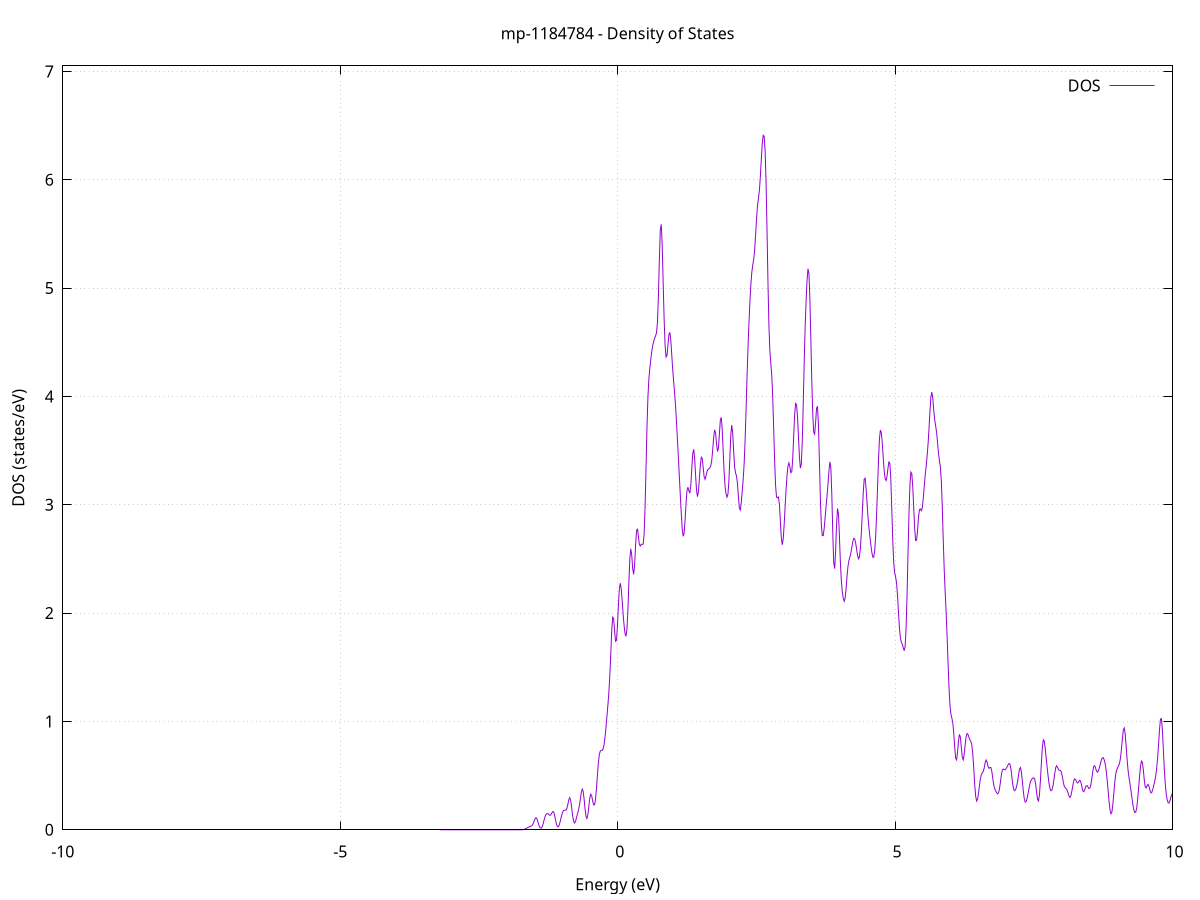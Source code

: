 set title 'mp-1184784 - Density of States'
set xlabel 'Energy (eV)'
set ylabel 'DOS (states/eV)'
set grid
set xrange [-10:10]
set yrange [0:7.051]
set xzeroaxis lt -1
set terminal png size 800,600
set output 'mp-1184784_dos_gnuplot.png'
plot '-' using 1:2 with lines title 'DOS'
-3.197500 0.000000
-3.180300 0.000000
-3.163100 0.000000
-3.145900 0.000000
-3.128800 0.000000
-3.111600 0.000000
-3.094400 0.000000
-3.077300 0.000000
-3.060100 0.000000
-3.042900 0.000000
-3.025700 0.000000
-3.008600 0.000000
-2.991400 0.000000
-2.974200 0.000000
-2.957100 0.000000
-2.939900 0.000000
-2.922700 0.000000
-2.905600 0.000000
-2.888400 0.000000
-2.871200 0.000000
-2.854000 0.000000
-2.836900 0.000000
-2.819700 0.000000
-2.802500 0.000000
-2.785400 0.000000
-2.768200 0.000000
-2.751000 0.000000
-2.733800 0.000000
-2.716700 0.000000
-2.699500 0.000000
-2.682300 0.000000
-2.665200 0.000000
-2.648000 0.000000
-2.630800 0.000000
-2.613700 0.000000
-2.596500 0.000000
-2.579300 0.000000
-2.562100 0.000000
-2.545000 0.000000
-2.527800 0.000000
-2.510600 0.000000
-2.493500 0.000000
-2.476300 0.000000
-2.459100 0.000000
-2.442000 0.000000
-2.424800 0.000000
-2.407600 0.000000
-2.390400 0.000000
-2.373300 0.000000
-2.356100 0.000000
-2.338900 0.000000
-2.321800 0.000000
-2.304600 0.000000
-2.287400 0.000000
-2.270200 0.000000
-2.253100 0.000000
-2.235900 0.000000
-2.218700 0.000000
-2.201600 0.000000
-2.184400 0.000000
-2.167200 0.000000
-2.150100 0.000000
-2.132900 0.000000
-2.115700 0.000000
-2.098500 0.000000
-2.081400 0.000000
-2.064200 0.000000
-2.047000 0.000000
-2.029900 0.000000
-2.012700 0.000000
-1.995500 0.000000
-1.978300 0.000000
-1.961200 0.000000
-1.944000 0.000000
-1.926800 0.000000
-1.909700 0.000000
-1.892500 0.000000
-1.875300 0.000000
-1.858200 0.000000
-1.841000 0.000000
-1.823800 0.000000
-1.806600 0.000000
-1.789500 0.000000
-1.772300 0.000000
-1.755100 0.000000
-1.738000 0.000100
-1.720800 0.000400
-1.703600 0.001400
-1.686500 0.003400
-1.669300 0.007000
-1.652100 0.011600
-1.634900 0.016400
-1.617800 0.021000
-1.600600 0.025500
-1.583400 0.029700
-1.566300 0.033100
-1.549100 0.037400
-1.531900 0.047300
-1.514700 0.066700
-1.497600 0.091800
-1.480400 0.110100
-1.463200 0.109500
-1.446100 0.088600
-1.428900 0.058200
-1.411700 0.031600
-1.394600 0.016600
-1.377400 0.015600
-1.360200 0.028800
-1.343000 0.055300
-1.325900 0.089400
-1.308700 0.120800
-1.291500 0.141300
-1.274400 0.149500
-1.257200 0.148400
-1.240000 0.141000
-1.222800 0.133700
-1.205700 0.136200
-1.188500 0.151900
-1.171300 0.168200
-1.154200 0.165500
-1.137000 0.136400
-1.119800 0.092200
-1.102700 0.052200
-1.085500 0.029500
-1.068300 0.028100
-1.051100 0.046500
-1.034000 0.079500
-1.016800 0.117700
-0.999600 0.150500
-0.982500 0.171600
-0.965300 0.180300
-0.948100 0.180500
-0.930900 0.182000
-0.913800 0.198800
-0.896600 0.236600
-0.879400 0.279500
-0.862300 0.296700
-0.845100 0.267700
-0.827900 0.201400
-0.810800 0.128300
-0.793600 0.077900
-0.776400 0.062700
-0.759200 0.077800
-0.742100 0.109300
-0.724900 0.143600
-0.707700 0.177700
-0.690600 0.220100
-0.673400 0.278200
-0.656200 0.340400
-0.639100 0.375900
-0.621900 0.357100
-0.604700 0.284900
-0.587500 0.192300
-0.570400 0.122300
-0.553200 0.103900
-0.536000 0.142300
-0.518900 0.218200
-0.501700 0.293100
-0.484500 0.328500
-0.467300 0.312100
-0.450200 0.266400
-0.433000 0.229600
-0.415800 0.231800
-0.398700 0.285100
-0.381500 0.384000
-0.364300 0.505900
-0.347200 0.618000
-0.330000 0.693400
-0.312800 0.726500
-0.295600 0.732200
-0.278500 0.733100
-0.261300 0.748400
-0.244100 0.789000
-0.227000 0.857100
-0.209800 0.947300
-0.192600 1.048600
-0.175400 1.152300
-0.158300 1.266800
-0.141100 1.419800
-0.123900 1.624900
-0.106800 1.836400
-0.089600 1.962400
-0.072400 1.948400
-0.055300 1.837900
-0.038100 1.740800
-0.020900 1.748900
-0.003700 1.878600
0.013400 2.068200
0.030600 2.223200
0.047800 2.276100
0.064900 2.222600
0.082100 2.108800
0.099300 1.986800
0.116400 1.883400
0.133600 1.808700
0.150800 1.785600
0.168000 1.852900
0.185100 2.030100
0.202300 2.278200
0.219500 2.499700
0.236600 2.593500
0.253800 2.535800
0.271000 2.412400
0.288200 2.357100
0.305300 2.441500
0.322500 2.616200
0.339700 2.757500
0.356800 2.779100
0.374000 2.706100
0.391200 2.633700
0.408300 2.619300
0.425500 2.635500
0.442700 2.634600
0.459900 2.636700
0.477000 2.729400
0.494200 2.976000
0.511400 3.340400
0.528500 3.711700
0.545700 3.992800
0.562900 4.161900
0.580100 4.261000
0.597200 4.339900
0.614400 4.412700
0.631600 4.468100
0.648700 4.506000
0.665900 4.536800
0.683100 4.558800
0.700200 4.585600
0.717400 4.685100
0.734600 4.925000
0.751800 5.263200
0.768900 5.537100
0.786100 5.588200
0.803300 5.390400
0.820400 5.052000
0.837600 4.715500
0.854800 4.474300
0.872000 4.363900
0.889100 4.378200
0.906300 4.471500
0.923500 4.567100
0.940600 4.592000
0.957800 4.520400
0.975000 4.386900
0.992100 4.249800
1.009300 4.137100
1.026500 4.033500
1.043700 3.911900
1.060800 3.764600
1.078000 3.601000
1.095200 3.430900
1.112300 3.258100
1.129500 3.085400
1.146700 2.919500
1.163800 2.781000
1.181000 2.708800
1.198200 2.737000
1.215400 2.857200
1.232500 3.012600
1.249700 3.129900
1.266900 3.162700
1.284000 3.128200
1.301200 3.107100
1.318400 3.175800
1.335600 3.325900
1.352700 3.467800
1.369900 3.512000
1.387100 3.433900
1.404200 3.279600
1.421400 3.134700
1.438600 3.074800
1.455700 3.120700
1.472900 3.236500
1.490100 3.362100
1.507300 3.438800
1.524400 3.427700
1.541600 3.343600
1.558800 3.258000
1.575900 3.234600
1.593100 3.267400
1.610300 3.306600
1.627500 3.325200
1.644600 3.332200
1.661800 3.341000
1.679000 3.360800
1.696100 3.410500
1.713300 3.506400
1.730500 3.623000
1.747600 3.691400
1.764800 3.662200
1.782000 3.564700
1.799200 3.491500
1.816300 3.522300
1.833500 3.651300
1.850700 3.782800
1.867800 3.806300
1.885000 3.688100
1.902200 3.488700
1.919300 3.298400
1.936500 3.168900
1.953700 3.098200
1.970900 3.069700
1.988000 3.098000
2.005200 3.221100
2.022400 3.433400
2.039500 3.644700
2.056700 3.735200
2.073900 3.659600
2.091100 3.490700
2.108200 3.349900
2.125400 3.292000
2.142600 3.265900
2.159700 3.193700
2.176900 3.069800
2.194100 2.966600
2.211200 2.951800
2.228400 3.022900
2.245600 3.127700
2.262800 3.237200
2.279900 3.378900
2.297100 3.594200
2.314300 3.876600
2.331400 4.172800
2.348600 4.437900
2.365800 4.665700
2.383000 4.864200
2.400100 5.027400
2.417300 5.141900
2.434500 5.209700
2.451600 5.263600
2.468800 5.350600
2.486000 5.488400
2.503100 5.641100
2.520300 5.756500
2.537500 5.827400
2.554700 5.902300
2.571800 6.027200
2.589000 6.189400
2.606200 6.331700
2.623300 6.409900
2.640500 6.401500
2.657700 6.270000
2.674900 5.975600
2.692000 5.536200
2.709200 5.053000
2.726400 4.657100
2.743500 4.420300
2.760700 4.303300
2.777900 4.190300
2.795000 3.990500
2.812200 3.704500
2.829400 3.405000
2.846600 3.176900
2.863700 3.070000
2.880900 3.064400
2.898100 3.072100
2.915200 3.004300
2.932400 2.853100
2.949600 2.698200
2.966700 2.630800
2.983900 2.681200
3.001100 2.815600
3.018300 2.980500
3.035400 3.138000
3.052600 3.268900
3.069800 3.358200
3.086900 3.386700
3.104100 3.351200
3.121300 3.296300
3.138500 3.304600
3.155600 3.427800
3.172800 3.633400
3.190000 3.829300
3.207100 3.935500
3.224300 3.924800
3.241500 3.810900
3.258600 3.631100
3.275800 3.446900
3.293000 3.337800
3.310200 3.373100
3.327300 3.579700
3.344500 3.921000
3.361700 4.302400
3.378800 4.630100
3.396000 4.878000
3.413200 5.067200
3.430400 5.178000
3.447500 5.134800
3.464700 4.897300
3.481900 4.526900
3.499000 4.142100
3.516200 3.839500
3.533400 3.670300
3.550500 3.652200
3.567700 3.757900
3.584900 3.889600
3.602100 3.909200
3.619200 3.732600
3.636400 3.403200
3.653600 3.058400
3.670700 2.818000
3.687900 2.714300
3.705100 2.715600
3.722200 2.781800
3.739400 2.881600
3.756600 2.987300
3.773800 3.085300
3.790900 3.189900
3.808100 3.310800
3.825300 3.396300
3.842400 3.343100
3.859600 3.098800
3.876800 2.747600
3.894000 2.470200
3.911100 2.410600
3.928300 2.571700
3.945500 2.816700
3.962600 2.965300
3.979800 2.916600
3.997000 2.710200
4.014100 2.472400
4.031300 2.300000
4.048500 2.200400
4.065700 2.138700
4.082800 2.109100
4.100000 2.137100
4.117200 2.227200
4.134300 2.341400
4.151500 2.433000
4.168700 2.486100
4.185900 2.517800
4.203000 2.553500
4.220200 2.603900
4.237400 2.657100
4.254500 2.689000
4.271700 2.685500
4.288900 2.649100
4.306000 2.592400
4.323200 2.534000
4.340400 2.501300
4.357600 2.519500
4.374700 2.598700
4.391900 2.736000
4.409100 2.919300
4.426200 3.109300
4.443400 3.236000
4.460600 3.245300
4.477800 3.150200
4.494900 3.013400
4.512100 2.887200
4.529300 2.785900
4.546400 2.702900
4.563600 2.629100
4.580800 2.562800
4.597900 2.516900
4.615100 2.514700
4.632300 2.573700
4.649500 2.701900
4.666600 2.900800
4.683800 3.154200
4.701000 3.411600
4.718100 3.605100
4.735300 3.689500
4.752500 3.665300
4.769600 3.565400
4.786800 3.433900
4.804000 3.313400
4.821200 3.237900
4.838300 3.223800
4.855500 3.265800
4.872700 3.339700
4.889800 3.399500
4.907000 3.377700
4.924200 3.220900
4.941400 2.949600
4.958500 2.663400
4.975700 2.463300
4.992900 2.372500
5.010000 2.334700
5.027200 2.275900
5.044400 2.160700
5.061500 2.007000
5.078700 1.863200
5.095900 1.770400
5.113100 1.731700
5.130200 1.712500
5.147400 1.680700
5.164600 1.652500
5.181700 1.692700
5.198900 1.863600
5.216100 2.170800
5.233300 2.552800
5.250400 2.914900
5.267600 3.177300
5.284800 3.301200
5.301900 3.287000
5.319100 3.160400
5.336300 2.969000
5.353400 2.781500
5.370600 2.669900
5.387800 2.671900
5.405000 2.765900
5.422100 2.883400
5.439300 2.955200
5.456500 2.961300
5.473600 2.945400
5.490800 2.971100
5.508000 3.056800
5.525100 3.167000
5.542300 3.265700
5.559500 3.352400
5.576700 3.444400
5.593800 3.556100
5.611000 3.696900
5.628200 3.857900
5.645300 3.992300
5.662500 4.039400
5.679700 3.983100
5.696900 3.874600
5.714000 3.783500
5.731200 3.727900
5.748400 3.668400
5.765500 3.574200
5.782700 3.472700
5.799900 3.404900
5.817000 3.346300
5.834200 3.215300
5.851400 2.971700
5.868600 2.670700
5.885700 2.401300
5.902900 2.194400
5.920100 2.008800
5.937200 1.794700
5.954400 1.550100
5.971600 1.320200
5.988800 1.154600
6.005900 1.069000
6.023100 1.032900
6.040300 0.988200
6.057400 0.893100
6.074600 0.762600
6.091800 0.660900
6.108900 0.645800
6.126100 0.718700
6.143300 0.822500
6.160500 0.881100
6.177600 0.851700
6.194800 0.756600
6.212000 0.667200
6.229100 0.645800
6.246300 0.699400
6.263500 0.786700
6.280700 0.858900
6.297800 0.889100
6.315000 0.879400
6.332200 0.852200
6.349300 0.829900
6.366500 0.814500
6.383700 0.781100
6.400800 0.699500
6.418000 0.567100
6.435200 0.420500
6.452400 0.310300
6.469500 0.265100
6.486700 0.281500
6.503900 0.337700
6.521000 0.408800
6.538200 0.472100
6.555400 0.511000
6.572500 0.525700
6.589700 0.538300
6.606900 0.572100
6.624100 0.619700
6.641200 0.644300
6.658400 0.624700
6.675600 0.585500
6.692700 0.567000
6.709900 0.574700
6.727100 0.574600
6.744300 0.537500
6.761400 0.472900
6.778600 0.413500
6.795800 0.377900
6.812900 0.358600
6.830100 0.342900
6.847300 0.332400
6.864400 0.340500
6.881600 0.377600
6.898800 0.439800
6.916000 0.506200
6.933100 0.550100
6.950300 0.561200
6.967500 0.554800
6.984600 0.553800
7.001800 0.564900
7.019000 0.581300
7.036200 0.598300
7.053300 0.611900
7.070500 0.606200
7.087700 0.563200
7.104800 0.488500
7.122000 0.414300
7.139200 0.370400
7.156300 0.360700
7.173500 0.372700
7.190700 0.400000
7.207900 0.445400
7.225000 0.505800
7.242200 0.559200
7.259400 0.574300
7.276500 0.534100
7.293700 0.450700
7.310900 0.357600
7.328000 0.287400
7.345200 0.255500
7.362400 0.260000
7.379600 0.290100
7.396700 0.334400
7.413900 0.383200
7.431100 0.426000
7.448200 0.454400
7.465400 0.468100
7.482600 0.475900
7.499800 0.480500
7.516900 0.467500
7.534100 0.419600
7.551300 0.344600
7.568400 0.279300
7.585600 0.266300
7.602800 0.328200
7.619900 0.457100
7.637100 0.617800
7.654300 0.758100
7.671500 0.830500
7.688600 0.819500
7.705800 0.750700
7.723000 0.663800
7.740100 0.579700
7.757300 0.500000
7.774500 0.429400
7.791700 0.380500
7.808800 0.360200
7.826000 0.366300
7.843200 0.396900
7.860300 0.451800
7.877500 0.519500
7.894700 0.573300
7.911800 0.590200
7.929000 0.574600
7.946200 0.554100
7.963400 0.548200
7.980500 0.548600
7.997700 0.532400
8.014900 0.490600
8.032000 0.439200
8.049200 0.401800
8.066400 0.386400
8.083600 0.379900
8.100700 0.365400
8.117900 0.338500
8.135100 0.310300
8.152200 0.299000
8.169400 0.315900
8.186600 0.357600
8.203700 0.409100
8.220900 0.451500
8.238100 0.470000
8.255300 0.462000
8.272400 0.442000
8.289600 0.432000
8.306800 0.441400
8.323900 0.456300
8.341100 0.451700
8.358300 0.418500
8.375400 0.375400
8.392600 0.351100
8.409800 0.357800
8.427000 0.383500
8.444100 0.405400
8.461300 0.407700
8.478500 0.393400
8.495600 0.380000
8.512800 0.386300
8.530000 0.420700
8.547200 0.478900
8.564300 0.543000
8.581500 0.586400
8.598700 0.591000
8.615800 0.565500
8.633000 0.538500
8.650200 0.531900
8.667300 0.547400
8.684500 0.576500
8.701700 0.611300
8.718900 0.644300
8.736000 0.664900
8.753200 0.665000
8.770400 0.644000
8.787500 0.604800
8.804700 0.546000
8.821900 0.464400
8.839100 0.365400
8.856200 0.265300
8.873400 0.186000
8.890600 0.147600
8.907700 0.163000
8.924900 0.231600
8.942100 0.334500
8.959200 0.437900
8.976400 0.512400
8.993600 0.552300
9.010800 0.572300
9.027900 0.589000
9.045100 0.614100
9.062300 0.661200
9.079400 0.740300
9.096600 0.840000
9.113800 0.921000
9.130900 0.939300
9.148100 0.879200
9.165300 0.765800
9.182500 0.644100
9.199600 0.547000
9.216800 0.478900
9.234000 0.423500
9.251100 0.363900
9.268300 0.297400
9.285500 0.233600
9.302700 0.184800
9.319800 0.159000
9.337000 0.162300
9.354200 0.200600
9.371300 0.275800
9.388500 0.378900
9.405700 0.489400
9.422800 0.582700
9.440000 0.634000
9.457200 0.623600
9.474400 0.553400
9.491500 0.460000
9.508700 0.395900
9.525900 0.386100
9.543000 0.408000
9.560200 0.419000
9.577400 0.398500
9.594600 0.362200
9.611700 0.340000
9.628900 0.347100
9.646100 0.376100
9.663200 0.412000
9.680400 0.449700
9.697600 0.497400
9.714700 0.566500
9.731900 0.664800
9.749100 0.791700
9.766300 0.926800
9.783400 1.022500
9.800600 1.025500
9.817800 0.919000
9.834900 0.742800
9.852100 0.562800
9.869300 0.424100
9.886500 0.333400
9.903600 0.278100
9.920800 0.249300
9.938000 0.246800
9.955100 0.269000
9.972300 0.303700
9.989500 0.328100
10.006600 0.323500
10.023800 0.291600
10.041000 0.255900
10.058200 0.247700
10.075300 0.288800
10.092500 0.376300
10.109700 0.477800
10.126800 0.547300
10.144000 0.556500
10.161200 0.507600
10.178300 0.421100
10.195500 0.324500
10.212700 0.250600
10.229900 0.231300
10.247000 0.278100
10.264200 0.371100
10.281400 0.472700
10.298500 0.555700
10.315700 0.616400
10.332900 0.662200
10.350100 0.687300
10.367200 0.667700
10.384400 0.586200
10.401600 0.463100
10.418700 0.355300
10.435900 0.315600
10.453100 0.353100
10.470200 0.436900
10.487400 0.531400
10.504600 0.619200
10.521800 0.692600
10.538900 0.739700
10.556100 0.747500
10.573300 0.710300
10.590400 0.630400
10.607600 0.521000
10.624800 0.409500
10.642000 0.328200
10.659100 0.294000
10.676300 0.296700
10.693500 0.310900
10.710600 0.319800
10.727800 0.325600
10.745000 0.337400
10.762100 0.356100
10.779300 0.373500
10.796500 0.384500
10.813700 0.398000
10.830800 0.433200
10.848000 0.503300
10.865200 0.597000
10.882300 0.678000
10.899500 0.708900
10.916700 0.678500
10.933800 0.603600
10.951000 0.511300
10.968200 0.424600
10.985400 0.360700
11.002500 0.329500
11.019700 0.328100
11.036900 0.343200
11.054000 0.358700
11.071200 0.362100
11.088400 0.345000
11.105600 0.305400
11.122700 0.253000
11.139900 0.207700
11.157100 0.187300
11.174200 0.193700
11.191400 0.211100
11.208600 0.222200
11.225700 0.224000
11.242900 0.227000
11.260100 0.239500
11.277300 0.258300
11.294400 0.274000
11.311600 0.279300
11.328800 0.269200
11.345900 0.243200
11.363100 0.209900
11.380300 0.183400
11.397500 0.169900
11.414600 0.160800
11.431800 0.143500
11.449000 0.115500
11.466100 0.087400
11.483300 0.075400
11.500500 0.093600
11.517600 0.149900
11.534800 0.244800
11.552000 0.368900
11.569200 0.499700
11.586300 0.606500
11.603500 0.668500
11.620700 0.688700
11.637800 0.682800
11.655000 0.657500
11.672200 0.609400
11.689400 0.541800
11.706500 0.470300
11.723700 0.407400
11.740900 0.353300
11.758000 0.304300
11.775200 0.262500
11.792400 0.235900
11.809500 0.235200
11.826700 0.267300
11.843900 0.324400
11.861100 0.381400
11.878200 0.412600
11.895400 0.413300
11.912600 0.399400
11.929700 0.388700
11.946900 0.381700
11.964100 0.364900
11.981200 0.331900
11.998400 0.295200
12.015600 0.276900
12.032800 0.294200
12.049900 0.351100
12.067100 0.433500
12.084300 0.509100
12.101400 0.543000
12.118600 0.521400
12.135800 0.456800
12.153000 0.374200
12.170100 0.296800
12.187300 0.238300
12.204500 0.199000
12.221600 0.170800
12.238800 0.150300
12.256000 0.145200
12.273100 0.163500
12.290300 0.195900
12.307500 0.217600
12.324700 0.211300
12.341800 0.185000
12.359000 0.161300
12.376200 0.154900
12.393300 0.168000
12.410500 0.203100
12.427700 0.267400
12.444900 0.359700
12.462000 0.457900
12.479200 0.523900
12.496400 0.526300
12.513500 0.464300
12.530700 0.372200
12.547900 0.294500
12.565000 0.254600
12.582200 0.248900
12.599400 0.266200
12.616600 0.303000
12.633700 0.359300
12.650900 0.426000
12.668100 0.479800
12.685200 0.493000
12.702400 0.454700
12.719600 0.383100
12.736700 0.313700
12.753900 0.275300
12.771100 0.276700
12.788300 0.309500
12.805400 0.354800
12.822600 0.393300
12.839800 0.415800
12.856900 0.428800
12.874100 0.454300
12.891300 0.522900
12.908500 0.652400
12.925600 0.820800
12.942800 0.963400
12.960000 1.013900
12.977100 0.956900
12.994300 0.842200
13.011500 0.751100
13.028600 0.744900
13.045800 0.830000
13.063000 0.956600
13.080200 1.049700
13.097300 1.055800
13.114500 0.973700
13.131700 0.843400
13.148800 0.707300
13.166000 0.589300
13.183200 0.502600
13.200400 0.455000
13.217500 0.439000
13.234700 0.428600
13.251900 0.400000
13.269000 0.355200
13.286200 0.319300
13.303400 0.313900
13.320500 0.335500
13.337700 0.361500
13.354900 0.374900
13.372100 0.376600
13.389200 0.374200
13.406400 0.370000
13.423600 0.364100
13.440700 0.360600
13.457900 0.359200
13.475100 0.350000
13.492300 0.325400
13.509400 0.295700
13.526600 0.286400
13.543800 0.316100
13.560900 0.377400
13.578100 0.440500
13.595300 0.476100
13.612400 0.474600
13.629600 0.443600
13.646800 0.397600
13.664000 0.357100
13.681100 0.348800
13.698300 0.391600
13.715500 0.476300
13.732600 0.565400
13.749800 0.617900
13.767000 0.619000
13.784100 0.587900
13.801300 0.562400
13.818500 0.570200
13.835700 0.606200
13.852800 0.635800
13.870000 0.628500
13.887200 0.590100
13.904300 0.556600
13.921500 0.554400
13.938700 0.569800
13.955900 0.565500
13.973000 0.526200
13.990200 0.479200
14.007400 0.464200
14.024500 0.489000
14.041700 0.525000
14.058900 0.544400
14.076000 0.547800
14.093200 0.548200
14.110400 0.544100
14.127600 0.525200
14.144700 0.498100
14.161900 0.491800
14.179100 0.531600
14.196200 0.617200
14.213400 0.730800
14.230600 0.856800
14.247800 0.979700
14.264900 1.068400
14.282100 1.086700
14.299300 1.026800
14.316400 0.916800
14.333600 0.791000
14.350800 0.669000
14.367900 0.563200
14.385100 0.484600
14.402300 0.435000
14.419500 0.407100
14.436600 0.397000
14.453800 0.405900
14.471000 0.425200
14.488100 0.436300
14.505300 0.435600
14.522500 0.453000
14.539600 0.531800
14.556800 0.682400
14.574000 0.859900
14.591200 0.990300
14.608300 1.017600
14.625500 0.928800
14.642700 0.750100
14.659800 0.535600
14.677000 0.350400
14.694200 0.245300
14.711400 0.235300
14.728500 0.298400
14.745700 0.391200
14.762900 0.469700
14.780000 0.506700
14.797200 0.501000
14.814400 0.470000
14.831500 0.435300
14.848700 0.414700
14.865900 0.423000
14.883100 0.470100
14.900200 0.554300
14.917400 0.654600
14.934600 0.737300
14.951700 0.775700
14.968900 0.764200
14.986100 0.716800
15.003300 0.654900
15.020400 0.599300
15.037600 0.565900
15.054800 0.563100
15.071900 0.587300
15.089100 0.621100
15.106300 0.640300
15.123400 0.633600
15.140600 0.613600
15.157800 0.600200
15.175000 0.591900
15.192100 0.565100
15.209300 0.507400
15.226500 0.441600
15.243600 0.408300
15.260800 0.428700
15.278000 0.489000
15.295200 0.555700
15.312300 0.596200
15.329500 0.593000
15.346700 0.550000
15.363800 0.491400
15.381000 0.451400
15.398200 0.460900
15.415300 0.530800
15.432500 0.636100
15.449700 0.721000
15.466900 0.736100
15.484000 0.681400
15.501200 0.605700
15.518400 0.557800
15.535500 0.541500
15.552700 0.520600
15.569900 0.465100
15.587000 0.386600
15.604200 0.331700
15.621400 0.344400
15.638600 0.433000
15.655700 0.564300
15.672900 0.681200
15.690100 0.730100
15.707200 0.691300
15.724400 0.597200
15.741600 0.518100
15.758800 0.511900
15.775900 0.576200
15.793100 0.646900
15.810300 0.654300
15.827400 0.581300
15.844600 0.469800
15.861800 0.377100
15.878900 0.336000
15.896100 0.343600
15.913300 0.373400
15.930500 0.401000
15.947600 0.426300
15.964800 0.474600
15.982000 0.569500
15.999100 0.701400
16.016300 0.826800
16.033500 0.903400
16.050700 0.926900
16.067800 0.925100
16.085000 0.916600
16.102200 0.890700
16.119300 0.831500
16.136500 0.745600
16.153700 0.655700
16.170800 0.578000
16.188000 0.521000
16.205200 0.495500
16.222400 0.509400
16.239500 0.552600
16.256700 0.598200
16.273900 0.622400
16.291000 0.617900
16.308200 0.591600
16.325400 0.554800
16.342500 0.519100
16.359700 0.495300
16.376900 0.490500
16.394100 0.504500
16.411200 0.530600
16.428400 0.559400
16.445600 0.582900
16.462700 0.600700
16.479900 0.623400
16.497100 0.663500
16.514300 0.720200
16.531400 0.776900
16.548600 0.817700
16.565800 0.843100
16.582900 0.867500
16.600100 0.905800
16.617300 0.957700
16.634400 1.002300
16.651600 1.009300
16.668800 0.964900
16.686000 0.891200
16.703100 0.835800
16.720300 0.835200
16.737500 0.882700
16.754600 0.928600
16.771800 0.917400
16.789000 0.832300
16.806200 0.708400
16.823300 0.605800
16.840500 0.570000
16.857700 0.608900
16.874800 0.696400
16.892000 0.792600
16.909200 0.863800
16.926300 0.886000
16.943500 0.846000
16.960700 0.756000
16.977900 0.664000
16.995000 0.629600
17.012200 0.679000
17.029400 0.785500
17.046500 0.896300
17.063700 0.976000
17.080900 1.021000
17.098100 1.039500
17.115200 1.033500
17.132400 1.007300
17.149600 0.978300
17.166700 0.965700
17.183900 0.969400
17.201100 0.972000
17.218200 0.963900
17.235400 0.955700
17.252600 0.957400
17.269800 0.954100
17.286900 0.921500
17.304100 0.867100
17.321300 0.833000
17.338400 0.848600
17.355600 0.897800
17.372800 0.947200
17.389900 0.988900
17.407100 1.029400
17.424300 1.053200
17.441500 1.030700
17.458600 0.958900
17.475800 0.871700
17.493000 0.801600
17.510100 0.753000
17.527300 0.718200
17.544500 0.701400
17.561700 0.713100
17.578800 0.751500
17.596000 0.800200
17.613200 0.844600
17.630300 0.880300
17.647500 0.907700
17.664700 0.926000
17.681800 0.931900
17.699000 0.918300
17.716200 0.874700
17.733400 0.795800
17.750500 0.694100
17.767700 0.599700
17.784900 0.546600
17.802000 0.549200
17.819200 0.589400
17.836400 0.631900
17.853600 0.654100
17.870700 0.659600
17.887900 0.663500
17.905100 0.676500
17.922200 0.703700
17.939400 0.744900
17.956600 0.789300
17.973700 0.818900
17.990900 0.825800
18.008100 0.819800
18.025300 0.814500
18.042400 0.813000
18.059600 0.812200
18.076800 0.815200
18.093900 0.827500
18.111100 0.845400
18.128300 0.856600
18.145400 0.857300
18.162600 0.864200
18.179800 0.904200
18.197000 0.984500
18.214100 1.075300
18.231300 1.130500
18.248500 1.131900
18.265600 1.107000
18.282800 1.095600
18.300000 1.103200
18.317200 1.099100
18.334300 1.059900
18.351500 1.005900
18.368700 0.989400
18.385800 1.046100
18.403000 1.151000
18.420200 1.225700
18.437300 1.202200
18.454500 1.090300
18.471700 0.971500
18.488900 0.926600
18.506000 0.969900
18.523200 1.051000
18.540400 1.109100
18.557500 1.123700
18.574700 1.113600
18.591900 1.099000
18.609100 1.077300
18.626200 1.037700
18.643400 0.987100
18.660600 0.948600
18.677700 0.934500
18.694900 0.934800
18.712100 0.938400
18.729200 0.950300
18.746400 0.979900
18.763600 1.022900
18.780800 1.063600
18.797900 1.086400
18.815100 1.080500
18.832300 1.040900
18.849400 0.972600
18.866600 0.891700
18.883800 0.818700
18.901000 0.766500
18.918100 0.736400
18.935300 0.727700
18.952500 0.744500
18.969600 0.788200
18.986800 0.850100
19.004000 0.914900
19.021100 0.969900
19.038300 1.006500
19.055500 1.021500
19.072700 1.023000
19.089800 1.032400
19.107000 1.067100
19.124200 1.114600
19.141300 1.127300
19.158500 1.062000
19.175700 0.933800
19.192800 0.815100
19.210000 0.770600
19.227200 0.804100
19.244400 0.874700
19.261500 0.950800
19.278700 1.031100
19.295900 1.117600
19.313000 1.188700
19.330200 1.209200
19.347400 1.164500
19.364600 1.079200
19.381700 1.004700
19.398900 0.986400
19.416100 1.029700
19.433200 1.094500
19.450400 1.129900
19.467600 1.120100
19.484700 1.090800
19.501900 1.074000
19.519100 1.075900
19.536300 1.080500
19.553400 1.074800
19.570600 1.063200
19.587800 1.057800
19.604900 1.058600
19.622100 1.048900
19.639300 1.009100
19.656500 0.932300
19.673600 0.833400
19.690800 0.748600
19.708000 0.717400
19.725100 0.753500
19.742300 0.835100
19.759500 0.926600
19.776600 1.004300
19.793800 1.061900
19.811000 1.099100
19.828200 1.115900
19.845300 1.117200
19.862500 1.113600
19.879700 1.116900
19.896800 1.138600
19.914000 1.188200
19.931200 1.264800
19.948400 1.344400
19.965500 1.384600
19.982700 1.353600
19.999900 1.260400
20.017000 1.156300
20.034200 1.099200
20.051400 1.111600
20.068500 1.171100
20.085700 1.239100
20.102900 1.288400
20.120100 1.306200
20.137200 1.287700
20.154400 1.237800
20.171600 1.173700
20.188700 1.120300
20.205900 1.100700
20.223100 1.120800
20.240200 1.156600
20.257400 1.169200
20.274600 1.143100
20.291800 1.104300
20.308900 1.095100
20.326100 1.131500
20.343300 1.182800
20.360400 1.191400
20.377600 1.118000
20.394800 0.976800
20.412000 0.825500
20.429100 0.722100
20.446300 0.695300
20.463500 0.749800
20.480600 0.879700
20.497800 1.065400
20.515000 1.261600
20.532100 1.405900
20.549300 1.451800
20.566500 1.397500
20.583700 1.277600
20.600800 1.127300
20.618000 0.965300
20.635200 0.809300
20.652300 0.687800
20.669500 0.628600
20.686700 0.647700
20.703900 0.748200
20.721000 0.918100
20.738200 1.127800
20.755400 1.337000
20.772500 1.501100
20.789700 1.575300
20.806900 1.528400
20.824000 1.366100
20.841200 1.140500
20.858400 0.927800
20.875600 0.786600
20.892700 0.726400
20.909900 0.715700
20.927100 0.721600
20.944200 0.731700
20.961400 0.742800
20.978600 0.746600
20.995700 0.741400
21.012900 0.741200
21.030100 0.758700
21.047300 0.792900
21.064400 0.840800
21.081600 0.906800
21.098800 0.989600
21.115900 1.076200
21.133100 1.161100
21.150300 1.257500
21.167500 1.373100
21.184600 1.487300
21.201800 1.567400
21.219000 1.597100
21.236100 1.572100
21.253300 1.487700
21.270500 1.356200
21.287600 1.226300
21.304800 1.158200
21.322000 1.175900
21.339200 1.247900
21.356300 1.310600
21.373500 1.307300
21.390700 1.218800
21.407800 1.067500
21.425000 0.896400
21.442200 0.743200
21.459400 0.632100
21.476500 0.581400
21.493700 0.604400
21.510900 0.691800
21.528000 0.798300
21.545200 0.862000
21.562400 0.851500
21.579500 0.793700
21.596700 0.745500
21.613900 0.740600
21.631100 0.769300
21.648200 0.803000
21.665400 0.825100
21.682600 0.838900
21.699700 0.855800
21.716900 0.878200
21.734100 0.893900
21.751300 0.886900
21.768400 0.850600
21.785600 0.790200
21.802800 0.722400
21.819900 0.677600
21.837100 0.687000
21.854300 0.752800
21.871400 0.837200
21.888600 0.890300
21.905800 0.891800
21.923000 0.858100
21.940100 0.817500
21.957300 0.791300
21.974500 0.800600
21.991600 0.873700
22.008800 1.024800
22.026000 1.223600
22.043100 1.398200
22.060300 1.487400
22.077500 1.489000
22.094700 1.445400
22.111800 1.384000
22.129000 1.295400
22.146200 1.178200
22.163300 1.075000
22.180500 1.042300
22.197700 1.095800
22.214900 1.205300
22.232000 1.332000
22.249200 1.452700
22.266400 1.550100
22.283500 1.605200
22.300700 1.613200
22.317900 1.597200
22.335000 1.590900
22.352200 1.610700
22.369400 1.644100
22.386600 1.660300
22.403700 1.633400
22.420900 1.563100
22.438100 1.476000
22.455200 1.401400
22.472400 1.351100
22.489600 1.327300
22.506800 1.338300
22.523900 1.391100
22.541100 1.473100
22.558300 1.553600
22.575400 1.606900
22.592600 1.630200
22.609800 1.642300
22.626900 1.662700
22.644100 1.689900
22.661300 1.698700
22.678500 1.664100
22.695600 1.582900
22.712800 1.471700
22.730000 1.354400
22.747100 1.259300
22.764300 1.210100
22.781500 1.201900
22.798600 1.196500
22.815800 1.155200
22.833000 1.078100
22.850200 1.003000
22.867300 0.971300
22.884500 0.993300
22.901700 1.046100
22.918800 1.104000
22.936000 1.168600
22.953200 1.256000
22.970400 1.355200
22.987500 1.419200
23.004700 1.411100
23.021900 1.346700
23.039000 1.275900
23.056200 1.229300
23.073400 1.194800
23.090500 1.139500
23.107700 1.042300
23.124900 0.911700
23.142100 0.786000
23.159200 0.718800
23.176400 0.749800
23.193600 0.874100
23.210700 1.036800
23.227900 1.167200
23.245100 1.227800
23.262300 1.234700
23.279400 1.229700
23.296600 1.237600
23.313800 1.252600
23.330900 1.259100
23.348100 1.252100
23.365300 1.235300
23.382400 1.208900
23.399600 1.169300
23.416800 1.116400
23.434000 1.059500
23.451100 1.014800
23.468300 1.002400
23.485500 1.042000
23.502600 1.143100
23.519800 1.291400
23.537000 1.453800
23.554200 1.607000
23.571300 1.750500
23.588500 1.875500
23.605700 1.936600
23.622800 1.888700
23.640000 1.747600
23.657200 1.587500
23.674300 1.472700
23.691500 1.408200
23.708700 1.356300
23.725900 1.285300
23.743000 1.199800
23.760200 1.129400
23.777400 1.098300
23.794500 1.103500
23.811700 1.120800
23.828900 1.129900
23.846000 1.127500
23.863200 1.113000
23.880400 1.075200
23.897600 1.001500
23.914700 0.895200
23.931900 0.780400
23.949100 0.691400
23.966200 0.657400
23.983400 0.690000
24.000600 0.776100
24.017800 0.880300
24.034900 0.958600
24.052100 0.979000
24.069300 0.938600
24.086400 0.863100
24.103600 0.789300
24.120800 0.745500
24.137900 0.743300
24.155100 0.779100
24.172300 0.844000
24.189500 0.935500
24.206600 1.052100
24.223800 1.173800
24.241000 1.260100
24.258100 1.282600
24.275300 1.255000
24.292500 1.216100
24.309700 1.185500
24.326800 1.149600
24.344000 1.088100
24.361200 0.998600
24.378300 0.897000
24.395500 0.807200
24.412700 0.752000
24.429800 0.745800
24.447000 0.787400
24.464200 0.859600
24.481400 0.936800
24.498500 0.995400
24.515700 1.025600
24.532900 1.034500
24.550000 1.033500
24.567200 1.018800
24.584400 0.970900
24.601500 0.880700
24.618700 0.774400
24.635900 0.700200
24.653100 0.688300
24.670200 0.728000
24.687400 0.785900
24.704600 0.834400
24.721700 0.855700
24.738900 0.833100
24.756100 0.759000
24.773300 0.650100
24.790400 0.540700
24.807600 0.457900
24.824800 0.407300
24.841900 0.384100
24.859100 0.389400
24.876300 0.430100
24.893400 0.507300
24.910600 0.609800
24.927800 0.718500
24.945000 0.809400
24.962100 0.859100
24.979300 0.859600
24.996500 0.832500
25.013600 0.813200
25.030800 0.820100
25.048000 0.849600
25.065200 0.897300
25.082300 0.961300
25.099500 1.022900
25.116700 1.046800
25.133800 1.015800
25.151000 0.952300
25.168200 0.893900
25.185300 0.853800
25.202500 0.821800
25.219700 0.792600
25.236900 0.772100
25.254000 0.760600
25.271200 0.750500
25.288400 0.740600
25.305500 0.738400
25.322700 0.744900
25.339900 0.745900
25.357100 0.724400
25.374200 0.676800
25.391400 0.612300
25.408600 0.542000
25.425700 0.472600
25.442900 0.413900
25.460100 0.381400
25.477200 0.383900
25.494400 0.411600
25.511600 0.443600
25.528800 0.471000
25.545900 0.506000
25.563100 0.569200
25.580300 0.672500
25.597400 0.806600
25.614600 0.938100
25.631800 1.022700
25.648900 1.038400
25.666100 1.009300
25.683300 0.988600
25.700500 1.008700
25.717600 1.051000
25.734800 1.066200
25.752000 1.018300
25.769100 0.911200
25.786300 0.786300
25.803500 0.703400
25.820700 0.711800
25.837800 0.818300
25.855000 0.976900
25.872200 1.116400
25.889300 1.185700
25.906500 1.180100
25.923700 1.129300
25.940800 1.071600
25.958000 1.033800
25.975200 1.023200
25.992400 1.028800
26.009500 1.033000
26.026700 1.029200
26.043900 1.026800
26.061000 1.039400
26.078200 1.072600
26.095400 1.122300
26.112600 1.177200
26.129700 1.217100
26.146900 1.219300
26.164100 1.176100
26.181200 1.107900
26.198400 1.052400
26.215600 1.042300
26.232700 1.096800
26.249900 1.225300
26.267100 1.427700
26.284300 1.683100
26.301400 1.936300
26.318600 2.103500
26.335800 2.117900
26.352900 1.991300
26.370100 1.827300
26.387300 1.747900
26.404400 1.792700
26.421600 1.895900
26.438800 1.962700
26.456000 1.953800
26.473100 1.896100
26.490300 1.842300
26.507500 1.844100
26.524600 1.944100
26.541800 2.155900
26.559000 2.439400
26.576200 2.709300
26.593300 2.885300
26.610500 2.947300
26.627700 2.950900
26.644800 2.990400
26.662000 3.137700
26.679200 3.404300
26.696300 3.755400
26.713500 4.169800
26.730700 4.698200
26.747900 5.463300
26.765000 6.589000
26.782200 8.124600
26.799400 10.045400
26.816500 12.323400
26.833700 14.963700
26.850900 17.934200
26.868100 21.058000
26.885200 24.025900
26.902400 26.615700
26.919600 28.977700
26.936700 31.612900
26.953900 34.761300
26.971100 37.628900
26.988200 38.514100
27.005400 36.149300
27.022600 30.924600
27.039800 24.580200
27.056900 18.826300
27.074100 14.432600
27.091300 11.349600
27.108400 9.233000
27.125600 7.756500
27.142800 6.675200
27.160000 5.819800
27.177100 5.096700
27.194300 4.484700
27.211500 4.010300
27.228600 3.699300
27.245800 3.534800
27.263000 3.464200
27.280100 3.437900
27.297300 3.418200
27.314500 3.364800
27.331700 3.245900
27.348800 3.068800
27.366000 2.875500
27.383200 2.698600
27.400300 2.534000
27.417500 2.368600
27.434700 2.222100
27.451800 2.140000
27.469000 2.144900
27.486200 2.207500
27.503400 2.267200
27.520500 2.274900
27.537700 2.221600
27.554900 2.132700
27.572000 2.036300
27.589200 1.939400
27.606400 1.838200
27.623600 1.743800
27.640700 1.684900
27.657900 1.677000
27.675100 1.695500
27.692200 1.693500
27.709400 1.652000
27.726600 1.596800
27.743700 1.558500
27.760900 1.527900
27.778100 1.465600
27.795300 1.360800
27.812400 1.272200
27.829600 1.299900
27.846800 1.503300
27.863900 1.833700
27.881100 2.145300
27.898300 2.285500
27.915500 2.190800
27.932600 1.912300
27.949800 1.563700
27.967000 1.247600
27.984100 1.016400
28.001300 0.881100
28.018500 0.838300
28.035600 0.877800
28.052800 0.969100
28.070000 1.058500
28.087200 1.095300
28.104300 1.065800
28.121500 0.999200
28.138700 0.940800
28.155800 0.919500
28.173000 0.932200
28.190200 0.951100
28.207300 0.945500
28.224500 0.903200
28.241700 0.834700
28.258900 0.760300
28.276000 0.695200
28.293200 0.648600
28.310400 0.631800
28.327500 0.657900
28.344700 0.727800
28.361900 0.820800
28.379100 0.909300
28.396200 0.981500
28.413400 1.039400
28.430600 1.076500
28.447700 1.073100
28.464900 1.018400
28.482100 0.931200
28.499200 0.854200
28.516400 0.822900
28.533600 0.829900
28.550800 0.826300
28.567900 0.770100
28.585100 0.674400
28.602300 0.598500
28.619400 0.593900
28.636600 0.662200
28.653800 0.760100
28.671000 0.833800
28.688100 0.852900
28.705300 0.819300
28.722500 0.749300
28.739600 0.658600
28.756800 0.563000
28.774000 0.480100
28.791100 0.418700
28.808300 0.373200
28.825500 0.336500
28.842700 0.312200
28.859800 0.311100
28.877000 0.340800
28.894200 0.398200
28.911300 0.469600
28.928500 0.534900
28.945700 0.571600
28.962900 0.558500
28.980000 0.486200
28.997200 0.370400
29.014400 0.247800
29.031500 0.153500
29.048700 0.099700
29.065900 0.076500
29.083000 0.068600
29.100200 0.070700
29.117400 0.086000
29.134600 0.115600
29.151700 0.150700
29.168900 0.179300
29.186100 0.196300
29.203200 0.204400
29.220400 0.203600
29.237600 0.189600
29.254700 0.164100
29.271900 0.140500
29.289100 0.132300
29.306300 0.140600
29.323400 0.158100
29.340600 0.179800
29.357800 0.202700
29.374900 0.219100
29.392100 0.220100
29.409300 0.205200
29.426500 0.182800
29.443600 0.158800
29.460800 0.131000
29.478000 0.097100
29.495100 0.062400
29.512300 0.036800
29.529500 0.027000
29.546600 0.031600
29.563800 0.043000
29.581000 0.051200
29.598200 0.049300
29.615300 0.037800
29.632500 0.023000
29.649700 0.011100
29.666800 0.004200
29.684000 0.001300
29.701200 0.000300
29.718400 0.000100
29.735500 0.000000
29.752700 0.000000
29.769900 0.000000
29.787000 0.000000
29.804200 0.000000
29.821400 0.000000
29.838500 0.000000
29.855700 0.000000
29.872900 0.000000
29.890100 0.000000
29.907200 0.000000
29.924400 0.000000
29.941600 0.000000
29.958700 0.000000
29.975900 0.000000
29.993100 0.000000
30.010200 0.000000
30.027400 0.000000
30.044600 0.000000
30.061800 0.000000
30.078900 0.000000
30.096100 0.000000
30.113300 0.000000
30.130400 0.000000
30.147600 0.000000
30.164800 0.000000
30.182000 0.000000
30.199100 0.000000
30.216300 0.000000
30.233500 0.000000
30.250600 0.000000
30.267800 0.000000
30.285000 0.000000
30.302100 0.000000
30.319300 0.000000
30.336500 0.000000
30.353700 0.000000
30.370800 0.000000
30.388000 0.000000
30.405200 0.000000
30.422300 0.000000
30.439500 0.000000
30.456700 0.000000
30.473900 0.000000
30.491000 0.000000
30.508200 0.000000
30.525400 0.000000
30.542500 0.000000
30.559700 0.000000
30.576900 0.000000
30.594000 0.000000
30.611200 0.000000
30.628400 0.000000
30.645600 0.000000
30.662700 0.000000
30.679900 0.000000
30.697100 0.000000
30.714200 0.000000
30.731400 0.000000
30.748600 0.000000
30.765800 0.000000
30.782900 0.000000
30.800100 0.000000
30.817300 0.000000
30.834400 0.000000
30.851600 0.000000
30.868800 0.000000
30.885900 0.000000
30.903100 0.000000
30.920300 0.000000
30.937500 0.000000
30.954600 0.000000
30.971800 0.000000
30.989000 0.000000
31.006100 0.000000
31.023300 0.000000
31.040500 0.000000
31.057600 0.000000
31.074800 0.000000
31.092000 0.000000
31.109200 0.000000
31.126300 0.000000
31.143500 0.000000
e
